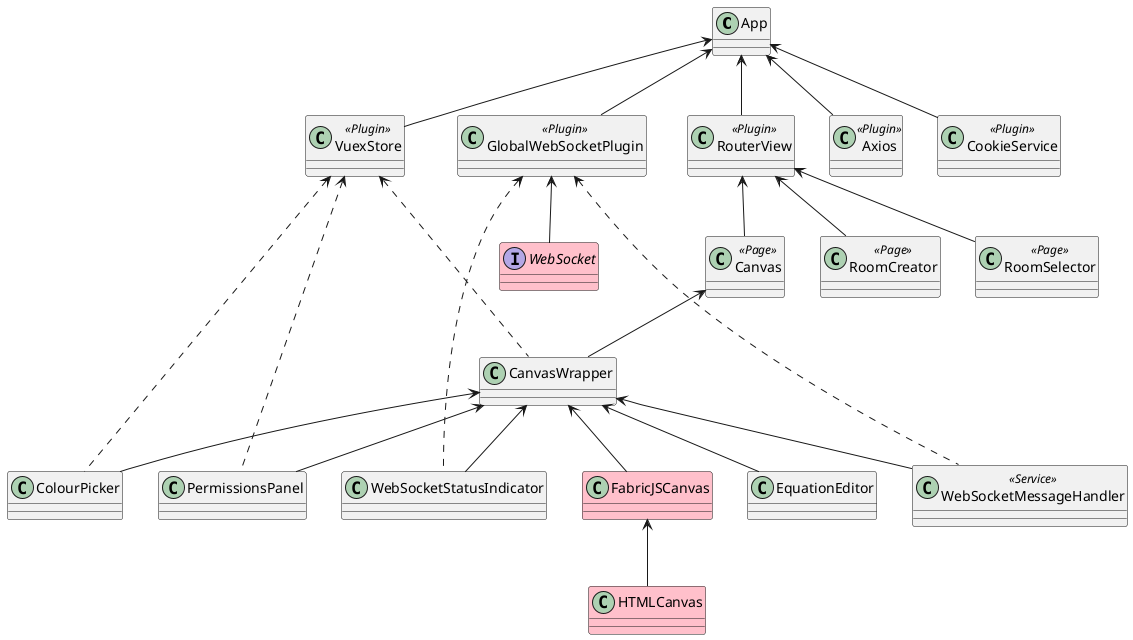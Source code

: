 @startuml Client Components

class App {}

class RouterView <<Plugin>> {}

class Canvas <<Page>> {}

class RoomCreator <<Page>> {}

class RoomSelector <<Page>> {}

class CanvasWrapper {}

class WebSocketStatusIndicator {}

class ColourPicker {}

class EquationEditor {}

class VuexStore <<Plugin>> {}

class GlobalWebSocketPlugin <<Plugin>> {}

class Axios <<Plugin>> {}

class CookieService <<Plugin>> {}

class WebSocketMessageHandler <<Service>> {}

interface WebSocket #pink {}

class HTMLCanvas #pink {}

class FabricJSCanvas #pink {}

class PermissionsPanel {}


VuexStore -[hidden]> GlobalWebSocketPlugin
GlobalWebSocketPlugin -[hidden]> RouterView
RouterView -[hidden]> Axios
Axios -[hidden]> CookieService

App <-- RouterView

App <-- VuexStore

App <-- Axios

App <-- CookieService

App <-- GlobalWebSocketPlugin

GlobalWebSocketPlugin <-- WebSocket

RouterView <-- Canvas

RouterView <-- RoomSelector

RouterView <-- RoomCreator

Canvas <-- CanvasWrapper

CanvasWrapper <-- WebSocketStatusIndicator

CanvasWrapper <-- ColourPicker

CanvasWrapper <-- EquationEditor

CanvasWrapper <-- WebSocketMessageHandler

CanvasWrapper <-- FabricJSCanvas

CanvasWrapper <-- PermissionsPanel

FabricJSCanvas <-- HTMLCanvas

VuexStore <.. CanvasWrapper

VuexStore <.. ColourPicker

VuexStore <.. PermissionsPanel

GlobalWebSocketPlugin <.. WebSocketStatusIndicator

GlobalWebSocketPlugin <.. WebSocketMessageHandler

@enduml